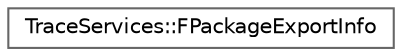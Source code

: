digraph "Graphical Class Hierarchy"
{
 // INTERACTIVE_SVG=YES
 // LATEX_PDF_SIZE
  bgcolor="transparent";
  edge [fontname=Helvetica,fontsize=10,labelfontname=Helvetica,labelfontsize=10];
  node [fontname=Helvetica,fontsize=10,shape=box,height=0.2,width=0.4];
  rankdir="LR";
  Node0 [id="Node000000",label="TraceServices::FPackageExportInfo",height=0.2,width=0.4,color="grey40", fillcolor="white", style="filled",URL="$d4/d0b/structTraceServices_1_1FPackageExportInfo.html",tooltip=" "];
}
